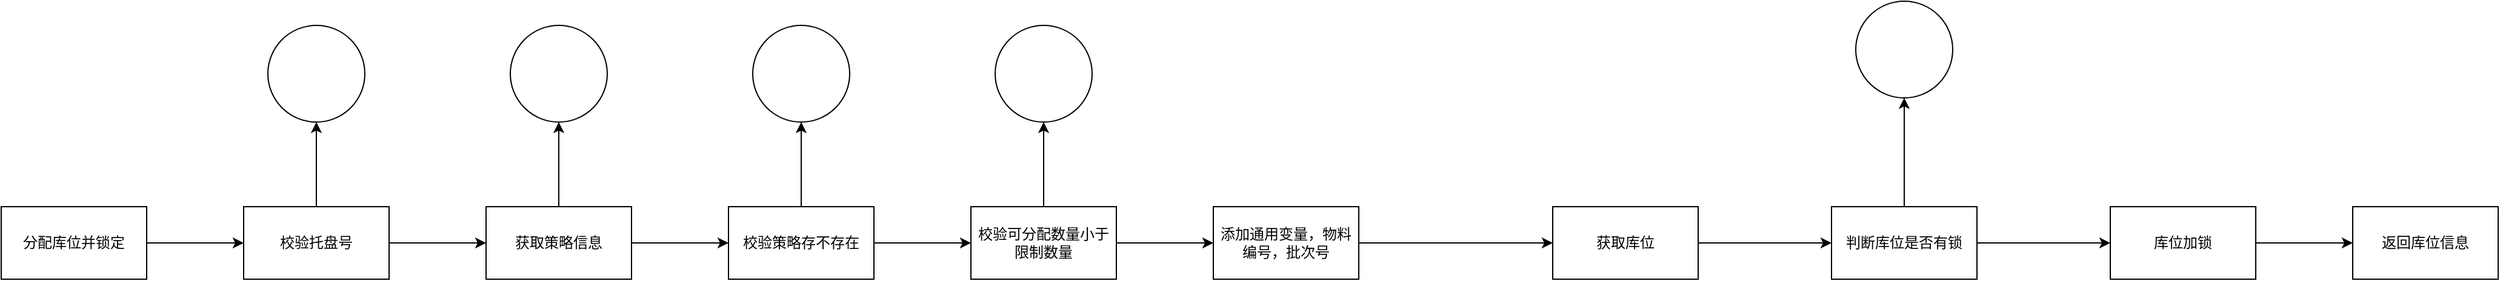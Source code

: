 <mxfile version="21.3.7" type="github">
  <diagram name="第 1 页" id="NS-F2zEvttwvpOeABiUR">
    <mxGraphModel dx="2074" dy="1156" grid="1" gridSize="10" guides="1" tooltips="1" connect="1" arrows="1" fold="1" page="1" pageScale="1" pageWidth="827" pageHeight="1169" math="0" shadow="0">
      <root>
        <mxCell id="0" />
        <mxCell id="1" parent="0" />
        <mxCell id="bpSFriUUABZxsV5Dr9gq-3" value="" style="edgeStyle=orthogonalEdgeStyle;rounded=0;orthogonalLoop=1;jettySize=auto;html=1;" edge="1" parent="1" source="bpSFriUUABZxsV5Dr9gq-1" target="bpSFriUUABZxsV5Dr9gq-2">
          <mxGeometry relative="1" as="geometry" />
        </mxCell>
        <mxCell id="bpSFriUUABZxsV5Dr9gq-1" value="分配库位并锁定" style="rounded=0;whiteSpace=wrap;html=1;" vertex="1" parent="1">
          <mxGeometry x="240" y="510" width="120" height="60" as="geometry" />
        </mxCell>
        <mxCell id="bpSFriUUABZxsV5Dr9gq-5" value="" style="edgeStyle=orthogonalEdgeStyle;rounded=0;orthogonalLoop=1;jettySize=auto;html=1;" edge="1" parent="1" source="bpSFriUUABZxsV5Dr9gq-2" target="bpSFriUUABZxsV5Dr9gq-4">
          <mxGeometry relative="1" as="geometry" />
        </mxCell>
        <mxCell id="bpSFriUUABZxsV5Dr9gq-27" value="" style="edgeStyle=orthogonalEdgeStyle;rounded=0;orthogonalLoop=1;jettySize=auto;html=1;" edge="1" parent="1" source="bpSFriUUABZxsV5Dr9gq-2" target="bpSFriUUABZxsV5Dr9gq-26">
          <mxGeometry relative="1" as="geometry" />
        </mxCell>
        <mxCell id="bpSFriUUABZxsV5Dr9gq-2" value="校验托盘号" style="rounded=0;whiteSpace=wrap;html=1;" vertex="1" parent="1">
          <mxGeometry x="440" y="510" width="120" height="60" as="geometry" />
        </mxCell>
        <mxCell id="bpSFriUUABZxsV5Dr9gq-7" value="" style="edgeStyle=orthogonalEdgeStyle;rounded=0;orthogonalLoop=1;jettySize=auto;html=1;" edge="1" parent="1" source="bpSFriUUABZxsV5Dr9gq-4" target="bpSFriUUABZxsV5Dr9gq-6">
          <mxGeometry relative="1" as="geometry" />
        </mxCell>
        <mxCell id="bpSFriUUABZxsV5Dr9gq-29" value="" style="edgeStyle=orthogonalEdgeStyle;rounded=0;orthogonalLoop=1;jettySize=auto;html=1;" edge="1" parent="1" source="bpSFriUUABZxsV5Dr9gq-4" target="bpSFriUUABZxsV5Dr9gq-28">
          <mxGeometry relative="1" as="geometry" />
        </mxCell>
        <mxCell id="bpSFriUUABZxsV5Dr9gq-4" value="获取策略信息" style="whiteSpace=wrap;html=1;rounded=0;" vertex="1" parent="1">
          <mxGeometry x="640" y="510" width="120" height="60" as="geometry" />
        </mxCell>
        <mxCell id="bpSFriUUABZxsV5Dr9gq-9" value="" style="edgeStyle=orthogonalEdgeStyle;rounded=0;orthogonalLoop=1;jettySize=auto;html=1;" edge="1" parent="1" source="bpSFriUUABZxsV5Dr9gq-6" target="bpSFriUUABZxsV5Dr9gq-8">
          <mxGeometry relative="1" as="geometry" />
        </mxCell>
        <mxCell id="bpSFriUUABZxsV5Dr9gq-31" value="" style="edgeStyle=orthogonalEdgeStyle;rounded=0;orthogonalLoop=1;jettySize=auto;html=1;" edge="1" parent="1" source="bpSFriUUABZxsV5Dr9gq-6" target="bpSFriUUABZxsV5Dr9gq-30">
          <mxGeometry relative="1" as="geometry" />
        </mxCell>
        <mxCell id="bpSFriUUABZxsV5Dr9gq-6" value="校验策略存不存在" style="whiteSpace=wrap;html=1;rounded=0;" vertex="1" parent="1">
          <mxGeometry x="840" y="510" width="120" height="60" as="geometry" />
        </mxCell>
        <mxCell id="bpSFriUUABZxsV5Dr9gq-11" value="" style="edgeStyle=orthogonalEdgeStyle;rounded=0;orthogonalLoop=1;jettySize=auto;html=1;" edge="1" parent="1" source="bpSFriUUABZxsV5Dr9gq-8" target="bpSFriUUABZxsV5Dr9gq-10">
          <mxGeometry relative="1" as="geometry" />
        </mxCell>
        <mxCell id="bpSFriUUABZxsV5Dr9gq-33" value="" style="edgeStyle=orthogonalEdgeStyle;rounded=0;orthogonalLoop=1;jettySize=auto;html=1;" edge="1" parent="1" source="bpSFriUUABZxsV5Dr9gq-8" target="bpSFriUUABZxsV5Dr9gq-32">
          <mxGeometry relative="1" as="geometry" />
        </mxCell>
        <mxCell id="bpSFriUUABZxsV5Dr9gq-8" value="校验可分配数量小于限制数量" style="whiteSpace=wrap;html=1;rounded=0;" vertex="1" parent="1">
          <mxGeometry x="1040" y="510" width="120" height="60" as="geometry" />
        </mxCell>
        <mxCell id="bpSFriUUABZxsV5Dr9gq-13" value="" style="edgeStyle=orthogonalEdgeStyle;rounded=0;orthogonalLoop=1;jettySize=auto;html=1;entryX=0;entryY=0.5;entryDx=0;entryDy=0;" edge="1" parent="1" source="bpSFriUUABZxsV5Dr9gq-10" target="bpSFriUUABZxsV5Dr9gq-14">
          <mxGeometry relative="1" as="geometry">
            <mxPoint x="1440" y="540" as="targetPoint" />
          </mxGeometry>
        </mxCell>
        <mxCell id="bpSFriUUABZxsV5Dr9gq-10" value="添加通用变量，物料编号，批次号" style="whiteSpace=wrap;html=1;rounded=0;" vertex="1" parent="1">
          <mxGeometry x="1240" y="510" width="120" height="60" as="geometry" />
        </mxCell>
        <mxCell id="bpSFriUUABZxsV5Dr9gq-17" value="" style="edgeStyle=orthogonalEdgeStyle;rounded=0;orthogonalLoop=1;jettySize=auto;html=1;" edge="1" parent="1" source="bpSFriUUABZxsV5Dr9gq-14" target="bpSFriUUABZxsV5Dr9gq-16">
          <mxGeometry relative="1" as="geometry" />
        </mxCell>
        <mxCell id="bpSFriUUABZxsV5Dr9gq-14" value="获取库位" style="whiteSpace=wrap;html=1;rounded=0;" vertex="1" parent="1">
          <mxGeometry x="1520" y="510" width="120" height="60" as="geometry" />
        </mxCell>
        <mxCell id="bpSFriUUABZxsV5Dr9gq-19" value="" style="edgeStyle=orthogonalEdgeStyle;rounded=0;orthogonalLoop=1;jettySize=auto;html=1;" edge="1" parent="1" source="bpSFriUUABZxsV5Dr9gq-16" target="bpSFriUUABZxsV5Dr9gq-18">
          <mxGeometry relative="1" as="geometry" />
        </mxCell>
        <mxCell id="bpSFriUUABZxsV5Dr9gq-23" value="" style="edgeStyle=orthogonalEdgeStyle;rounded=0;orthogonalLoop=1;jettySize=auto;html=1;" edge="1" parent="1" source="bpSFriUUABZxsV5Dr9gq-16" target="bpSFriUUABZxsV5Dr9gq-22">
          <mxGeometry relative="1" as="geometry" />
        </mxCell>
        <mxCell id="bpSFriUUABZxsV5Dr9gq-16" value="判断库位是否有锁" style="whiteSpace=wrap;html=1;rounded=0;" vertex="1" parent="1">
          <mxGeometry x="1750" y="510" width="120" height="60" as="geometry" />
        </mxCell>
        <mxCell id="bpSFriUUABZxsV5Dr9gq-25" value="" style="edgeStyle=orthogonalEdgeStyle;rounded=0;orthogonalLoop=1;jettySize=auto;html=1;" edge="1" parent="1" source="bpSFriUUABZxsV5Dr9gq-18" target="bpSFriUUABZxsV5Dr9gq-24">
          <mxGeometry relative="1" as="geometry" />
        </mxCell>
        <mxCell id="bpSFriUUABZxsV5Dr9gq-18" value="库位加锁" style="whiteSpace=wrap;html=1;rounded=0;" vertex="1" parent="1">
          <mxGeometry x="1980" y="510" width="120" height="60" as="geometry" />
        </mxCell>
        <mxCell id="bpSFriUUABZxsV5Dr9gq-22" value="" style="ellipse;whiteSpace=wrap;html=1;rounded=0;" vertex="1" parent="1">
          <mxGeometry x="1770" y="340" width="80" height="80" as="geometry" />
        </mxCell>
        <mxCell id="bpSFriUUABZxsV5Dr9gq-24" value="返回库位信息" style="whiteSpace=wrap;html=1;rounded=0;" vertex="1" parent="1">
          <mxGeometry x="2180" y="510" width="120" height="60" as="geometry" />
        </mxCell>
        <mxCell id="bpSFriUUABZxsV5Dr9gq-26" value="" style="ellipse;whiteSpace=wrap;html=1;rounded=0;" vertex="1" parent="1">
          <mxGeometry x="460" y="360" width="80" height="80" as="geometry" />
        </mxCell>
        <mxCell id="bpSFriUUABZxsV5Dr9gq-28" value="" style="ellipse;whiteSpace=wrap;html=1;rounded=0;" vertex="1" parent="1">
          <mxGeometry x="660" y="360" width="80" height="80" as="geometry" />
        </mxCell>
        <mxCell id="bpSFriUUABZxsV5Dr9gq-30" value="" style="ellipse;whiteSpace=wrap;html=1;rounded=0;" vertex="1" parent="1">
          <mxGeometry x="860" y="360" width="80" height="80" as="geometry" />
        </mxCell>
        <mxCell id="bpSFriUUABZxsV5Dr9gq-32" value="" style="ellipse;whiteSpace=wrap;html=1;rounded=0;" vertex="1" parent="1">
          <mxGeometry x="1060" y="360" width="80" height="80" as="geometry" />
        </mxCell>
      </root>
    </mxGraphModel>
  </diagram>
</mxfile>
